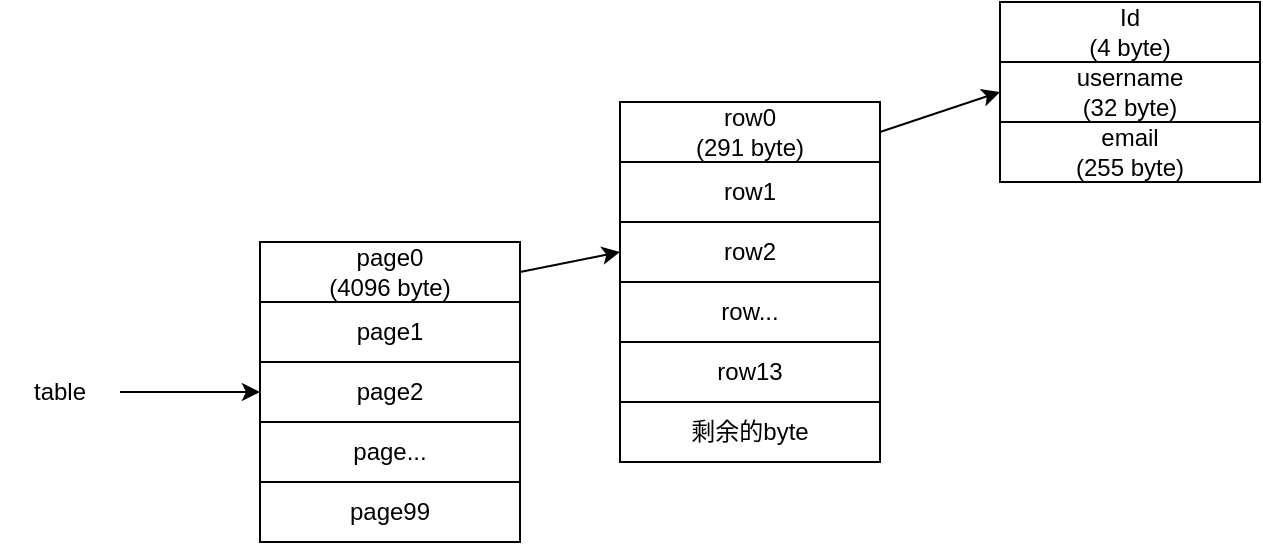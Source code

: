 <mxfile>
    <diagram id="_qlVUYhpAxNK-v-TW8AU" name="第 1 页">
        <mxGraphModel dx="662" dy="410" grid="1" gridSize="10" guides="1" tooltips="1" connect="1" arrows="1" fold="1" page="1" pageScale="1" pageWidth="827" pageHeight="1169" math="0" shadow="0">
            <root>
                <mxCell id="0"/>
                <mxCell id="1" parent="0"/>
                <mxCell id="15" style="edgeStyle=none;html=1;exitX=1;exitY=0.5;exitDx=0;exitDy=0;entryX=0;entryY=0.5;entryDx=0;entryDy=0;" edge="1" parent="1" source="2" target="11">
                    <mxGeometry relative="1" as="geometry"/>
                </mxCell>
                <mxCell id="2" value="page0&lt;br&gt;(4096 byte)" style="rounded=0;whiteSpace=wrap;html=1;" vertex="1" parent="1">
                    <mxGeometry x="180" y="130" width="130" height="30" as="geometry"/>
                </mxCell>
                <mxCell id="3" value="page1" style="rounded=0;whiteSpace=wrap;html=1;" vertex="1" parent="1">
                    <mxGeometry x="180" y="160" width="130" height="30" as="geometry"/>
                </mxCell>
                <mxCell id="4" value="page2" style="rounded=0;whiteSpace=wrap;html=1;" vertex="1" parent="1">
                    <mxGeometry x="180" y="190" width="130" height="30" as="geometry"/>
                </mxCell>
                <mxCell id="5" value="page..." style="rounded=0;whiteSpace=wrap;html=1;" vertex="1" parent="1">
                    <mxGeometry x="180" y="220" width="130" height="30" as="geometry"/>
                </mxCell>
                <mxCell id="6" value="page99" style="rounded=0;whiteSpace=wrap;html=1;" vertex="1" parent="1">
                    <mxGeometry x="180" y="250" width="130" height="30" as="geometry"/>
                </mxCell>
                <mxCell id="8" style="edgeStyle=none;html=1;exitX=1;exitY=0.5;exitDx=0;exitDy=0;entryX=0;entryY=0.5;entryDx=0;entryDy=0;" edge="1" parent="1" source="7" target="4">
                    <mxGeometry relative="1" as="geometry"/>
                </mxCell>
                <mxCell id="7" value="table" style="text;html=1;strokeColor=none;fillColor=none;align=center;verticalAlign=middle;whiteSpace=wrap;rounded=0;" vertex="1" parent="1">
                    <mxGeometry x="50" y="190" width="60" height="30" as="geometry"/>
                </mxCell>
                <mxCell id="22" style="edgeStyle=none;html=1;exitX=1;exitY=0.5;exitDx=0;exitDy=0;entryX=0;entryY=0.5;entryDx=0;entryDy=0;" edge="1" parent="1" source="9" target="17">
                    <mxGeometry relative="1" as="geometry"/>
                </mxCell>
                <mxCell id="9" value="row0&lt;br&gt;(291 byte)" style="rounded=0;whiteSpace=wrap;html=1;" vertex="1" parent="1">
                    <mxGeometry x="360" y="60" width="130" height="30" as="geometry"/>
                </mxCell>
                <mxCell id="10" value="row1" style="rounded=0;whiteSpace=wrap;html=1;" vertex="1" parent="1">
                    <mxGeometry x="360" y="90" width="130" height="30" as="geometry"/>
                </mxCell>
                <mxCell id="11" value="row2" style="rounded=0;whiteSpace=wrap;html=1;" vertex="1" parent="1">
                    <mxGeometry x="360" y="120" width="130" height="30" as="geometry"/>
                </mxCell>
                <mxCell id="12" value="row..." style="rounded=0;whiteSpace=wrap;html=1;" vertex="1" parent="1">
                    <mxGeometry x="360" y="150" width="130" height="30" as="geometry"/>
                </mxCell>
                <mxCell id="13" value="row13" style="rounded=0;whiteSpace=wrap;html=1;" vertex="1" parent="1">
                    <mxGeometry x="360" y="180" width="130" height="30" as="geometry"/>
                </mxCell>
                <mxCell id="14" value="剩余的byte" style="rounded=0;whiteSpace=wrap;html=1;" vertex="1" parent="1">
                    <mxGeometry x="360" y="210" width="130" height="30" as="geometry"/>
                </mxCell>
                <mxCell id="16" value="Id&lt;br&gt;(4 byte)" style="rounded=0;whiteSpace=wrap;html=1;" vertex="1" parent="1">
                    <mxGeometry x="550" y="10" width="130" height="30" as="geometry"/>
                </mxCell>
                <mxCell id="17" value="username&lt;br&gt;(32 byte)" style="rounded=0;whiteSpace=wrap;html=1;" vertex="1" parent="1">
                    <mxGeometry x="550" y="40" width="130" height="30" as="geometry"/>
                </mxCell>
                <mxCell id="18" value="email&lt;br&gt;(255 byte)" style="rounded=0;whiteSpace=wrap;html=1;" vertex="1" parent="1">
                    <mxGeometry x="550" y="70" width="130" height="30" as="geometry"/>
                </mxCell>
            </root>
        </mxGraphModel>
    </diagram>
</mxfile>